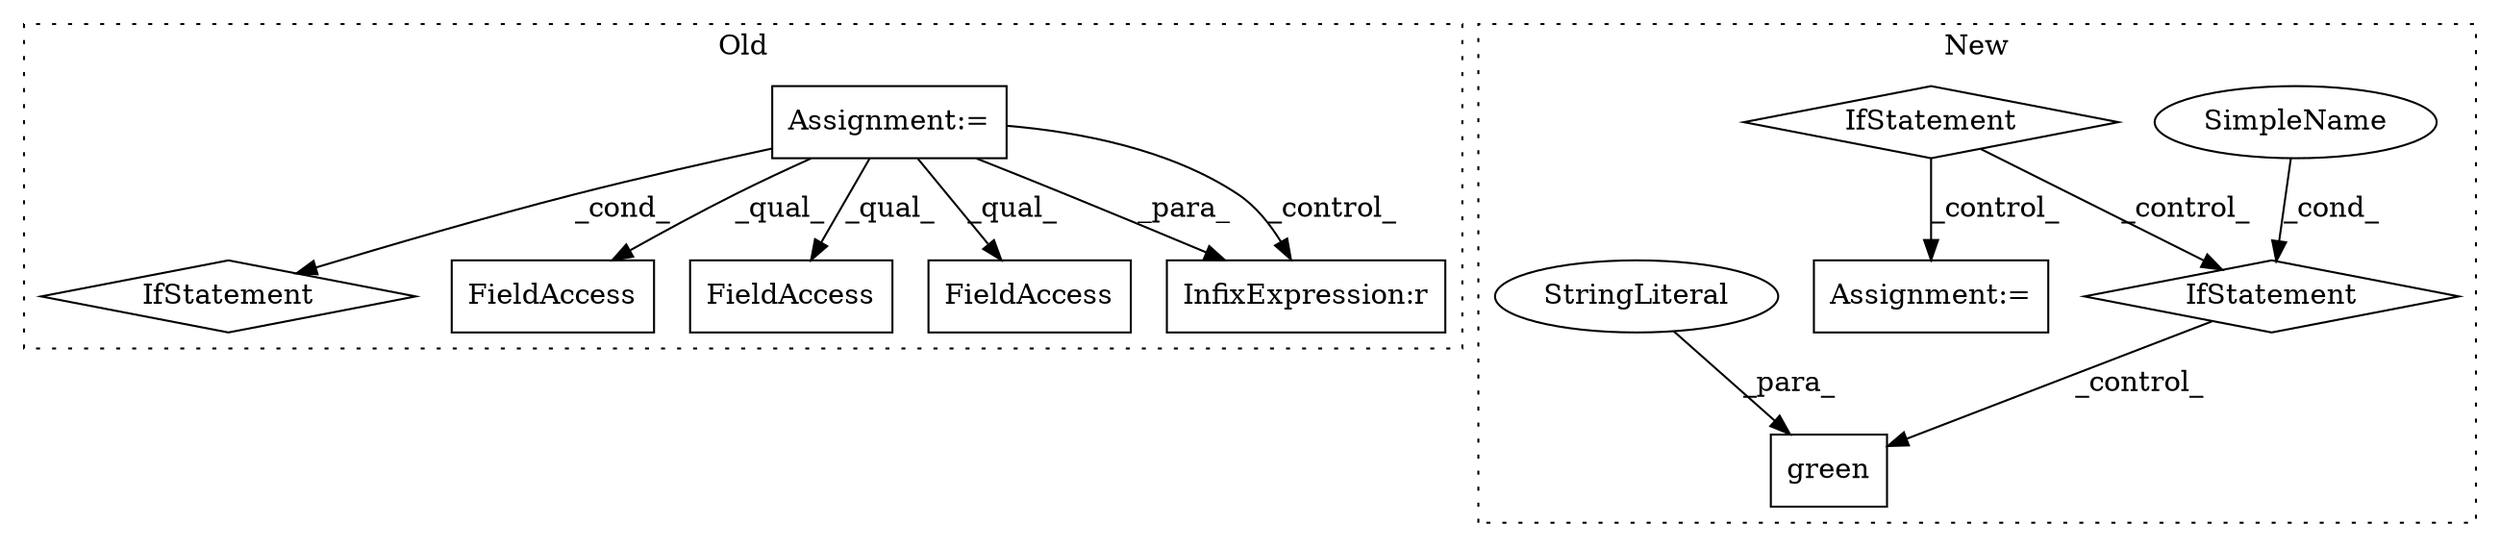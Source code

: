 digraph G {
subgraph cluster0 {
1 [label="IfStatement" a="25" s="10365" l="3" shape="diamond"];
7 [label="Assignment:=" a="7" s="7950" l="6" shape="box"];
8 [label="FieldAccess" a="22" s="12350" l="14" shape="box"];
9 [label="FieldAccess" a="22" s="10275" l="14" shape="box"];
10 [label="FieldAccess" a="22" s="10350" l="14" shape="box"];
12 [label="InfixExpression:r" a="27" s="9775" l="4" shape="box"];
label = "Old";
style="dotted";
}
subgraph cluster1 {
2 [label="green" a="32" s="10152,10167" l="6,1" shape="box"];
3 [label="IfStatement" a="25" s="10141" l="3" shape="diamond"];
4 [label="SimpleName" a="42" s="" l="" shape="ellipse"];
5 [label="IfStatement" a="25" s="10051,10069" l="4,2" shape="diamond"];
6 [label="StringLiteral" a="45" s="10158" l="9" shape="ellipse"];
11 [label="Assignment:=" a="7" s="10410" l="1" shape="box"];
label = "New";
style="dotted";
}
3 -> 2 [label="_control_"];
4 -> 3 [label="_cond_"];
5 -> 11 [label="_control_"];
5 -> 3 [label="_control_"];
6 -> 2 [label="_para_"];
7 -> 9 [label="_qual_"];
7 -> 12 [label="_para_"];
7 -> 1 [label="_cond_"];
7 -> 8 [label="_qual_"];
7 -> 10 [label="_qual_"];
7 -> 12 [label="_control_"];
}